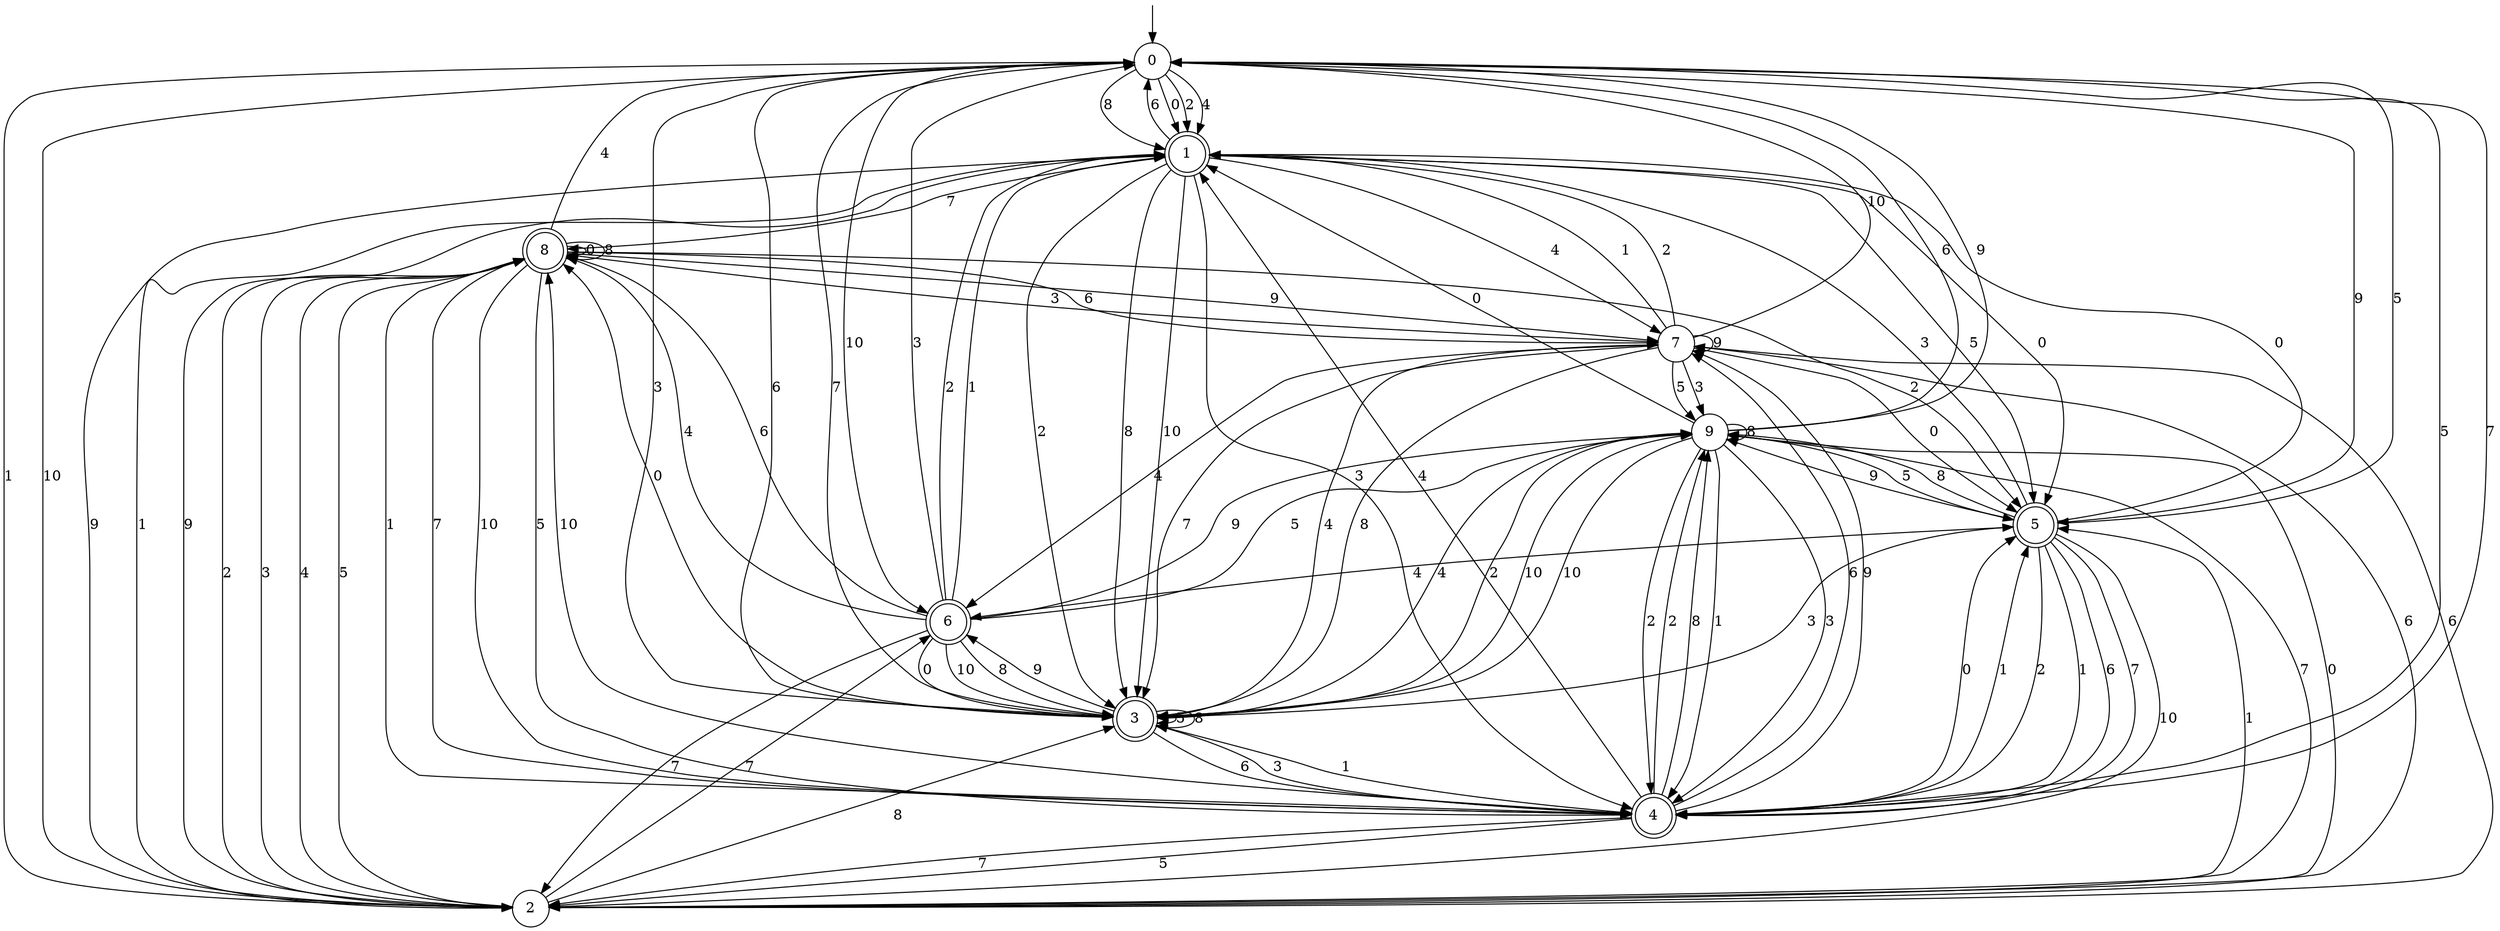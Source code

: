 digraph g {

	s0 [shape="circle" label="0"];
	s1 [shape="doublecircle" label="1"];
	s2 [shape="circle" label="2"];
	s3 [shape="doublecircle" label="3"];
	s4 [shape="doublecircle" label="4"];
	s5 [shape="doublecircle" label="5"];
	s6 [shape="doublecircle" label="6"];
	s7 [shape="circle" label="7"];
	s8 [shape="doublecircle" label="8"];
	s9 [shape="circle" label="9"];
	s0 -> s1 [label="0"];
	s0 -> s2 [label="1"];
	s0 -> s1 [label="2"];
	s0 -> s3 [label="3"];
	s0 -> s1 [label="4"];
	s0 -> s4 [label="5"];
	s0 -> s3 [label="6"];
	s0 -> s4 [label="7"];
	s0 -> s1 [label="8"];
	s0 -> s5 [label="9"];
	s0 -> s6 [label="10"];
	s1 -> s5 [label="0"];
	s1 -> s2 [label="1"];
	s1 -> s3 [label="2"];
	s1 -> s4 [label="3"];
	s1 -> s7 [label="4"];
	s1 -> s5 [label="5"];
	s1 -> s0 [label="6"];
	s1 -> s8 [label="7"];
	s1 -> s3 [label="8"];
	s1 -> s2 [label="9"];
	s1 -> s3 [label="10"];
	s2 -> s9 [label="0"];
	s2 -> s5 [label="1"];
	s2 -> s8 [label="2"];
	s2 -> s8 [label="3"];
	s2 -> s8 [label="4"];
	s2 -> s8 [label="5"];
	s2 -> s7 [label="6"];
	s2 -> s6 [label="7"];
	s2 -> s3 [label="8"];
	s2 -> s1 [label="9"];
	s2 -> s0 [label="10"];
	s3 -> s8 [label="0"];
	s3 -> s4 [label="1"];
	s3 -> s9 [label="2"];
	s3 -> s5 [label="3"];
	s3 -> s7 [label="4"];
	s3 -> s3 [label="5"];
	s3 -> s4 [label="6"];
	s3 -> s0 [label="7"];
	s3 -> s3 [label="8"];
	s3 -> s6 [label="9"];
	s3 -> s9 [label="10"];
	s4 -> s5 [label="0"];
	s4 -> s5 [label="1"];
	s4 -> s9 [label="2"];
	s4 -> s3 [label="3"];
	s4 -> s1 [label="4"];
	s4 -> s2 [label="5"];
	s4 -> s7 [label="6"];
	s4 -> s2 [label="7"];
	s4 -> s9 [label="8"];
	s4 -> s7 [label="9"];
	s4 -> s8 [label="10"];
	s5 -> s1 [label="0"];
	s5 -> s4 [label="1"];
	s5 -> s4 [label="2"];
	s5 -> s1 [label="3"];
	s5 -> s6 [label="4"];
	s5 -> s0 [label="5"];
	s5 -> s4 [label="6"];
	s5 -> s4 [label="7"];
	s5 -> s9 [label="8"];
	s5 -> s9 [label="9"];
	s5 -> s2 [label="10"];
	s6 -> s3 [label="0"];
	s6 -> s1 [label="1"];
	s6 -> s1 [label="2"];
	s6 -> s0 [label="3"];
	s6 -> s8 [label="4"];
	s6 -> s9 [label="5"];
	s6 -> s8 [label="6"];
	s6 -> s2 [label="7"];
	s6 -> s3 [label="8"];
	s6 -> s9 [label="9"];
	s6 -> s3 [label="10"];
	s7 -> s5 [label="0"];
	s7 -> s1 [label="1"];
	s7 -> s1 [label="2"];
	s7 -> s9 [label="3"];
	s7 -> s6 [label="4"];
	s7 -> s9 [label="5"];
	s7 -> s2 [label="6"];
	s7 -> s3 [label="7"];
	s7 -> s3 [label="8"];
	s7 -> s7 [label="9"];
	s7 -> s0 [label="10"];
	s8 -> s8 [label="0"];
	s8 -> s4 [label="1"];
	s8 -> s5 [label="2"];
	s8 -> s7 [label="3"];
	s8 -> s0 [label="4"];
	s8 -> s4 [label="5"];
	s8 -> s7 [label="6"];
	s8 -> s4 [label="7"];
	s8 -> s8 [label="8"];
	s8 -> s7 [label="9"];
	s8 -> s4 [label="10"];
	s9 -> s1 [label="0"];
	s9 -> s4 [label="1"];
	s9 -> s4 [label="2"];
	s9 -> s4 [label="3"];
	s9 -> s3 [label="4"];
	s9 -> s5 [label="5"];
	s9 -> s0 [label="6"];
	s9 -> s2 [label="7"];
	s9 -> s9 [label="8"];
	s9 -> s0 [label="9"];
	s9 -> s3 [label="10"];

__start0 [label="" shape="none" width="0" height="0"];
__start0 -> s0;

}
